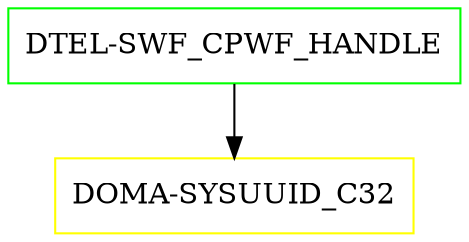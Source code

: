 digraph G {
  "DTEL-SWF_CPWF_HANDLE" [shape=box,color=green];
  "DOMA-SYSUUID_C32" [shape=box,color=yellow,URL="./DOMA_SYSUUID_C32.html"];
  "DTEL-SWF_CPWF_HANDLE" -> "DOMA-SYSUUID_C32";
}
